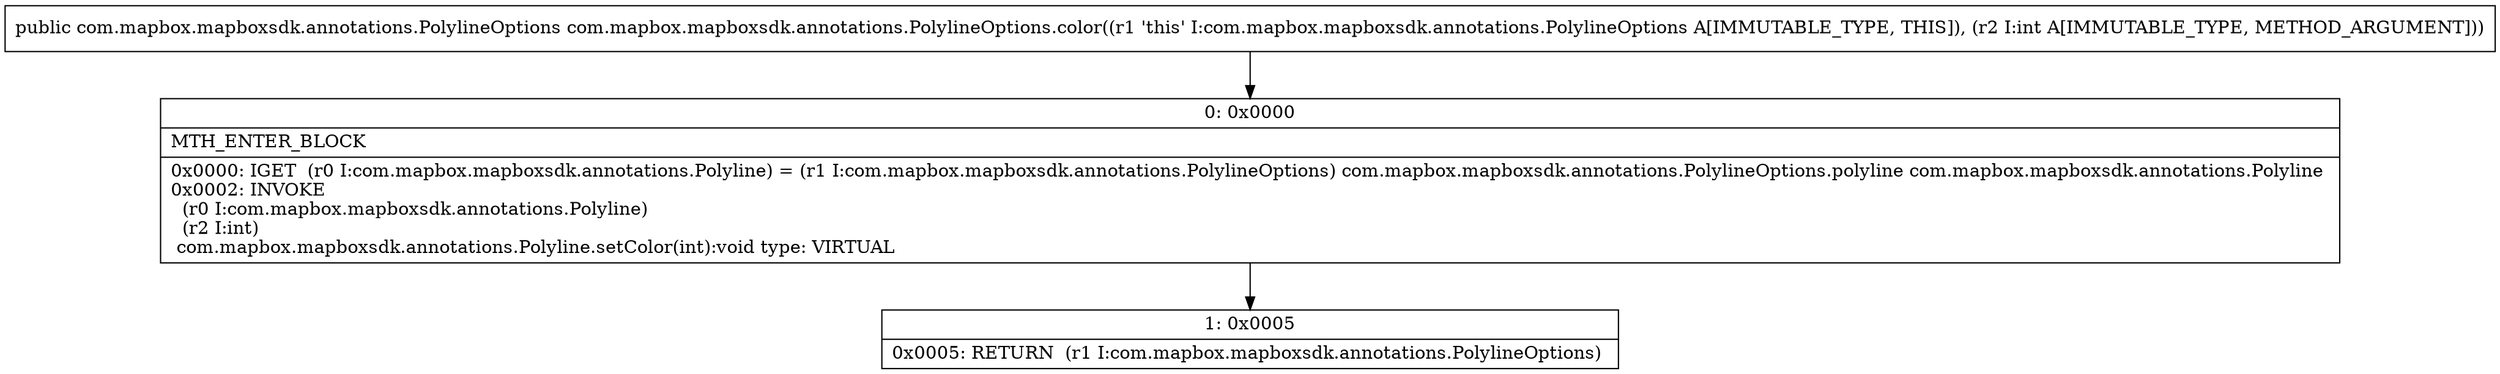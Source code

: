 digraph "CFG forcom.mapbox.mapboxsdk.annotations.PolylineOptions.color(I)Lcom\/mapbox\/mapboxsdk\/annotations\/PolylineOptions;" {
Node_0 [shape=record,label="{0\:\ 0x0000|MTH_ENTER_BLOCK\l|0x0000: IGET  (r0 I:com.mapbox.mapboxsdk.annotations.Polyline) = (r1 I:com.mapbox.mapboxsdk.annotations.PolylineOptions) com.mapbox.mapboxsdk.annotations.PolylineOptions.polyline com.mapbox.mapboxsdk.annotations.Polyline \l0x0002: INVOKE  \l  (r0 I:com.mapbox.mapboxsdk.annotations.Polyline)\l  (r2 I:int)\l com.mapbox.mapboxsdk.annotations.Polyline.setColor(int):void type: VIRTUAL \l}"];
Node_1 [shape=record,label="{1\:\ 0x0005|0x0005: RETURN  (r1 I:com.mapbox.mapboxsdk.annotations.PolylineOptions) \l}"];
MethodNode[shape=record,label="{public com.mapbox.mapboxsdk.annotations.PolylineOptions com.mapbox.mapboxsdk.annotations.PolylineOptions.color((r1 'this' I:com.mapbox.mapboxsdk.annotations.PolylineOptions A[IMMUTABLE_TYPE, THIS]), (r2 I:int A[IMMUTABLE_TYPE, METHOD_ARGUMENT])) }"];
MethodNode -> Node_0;
Node_0 -> Node_1;
}

